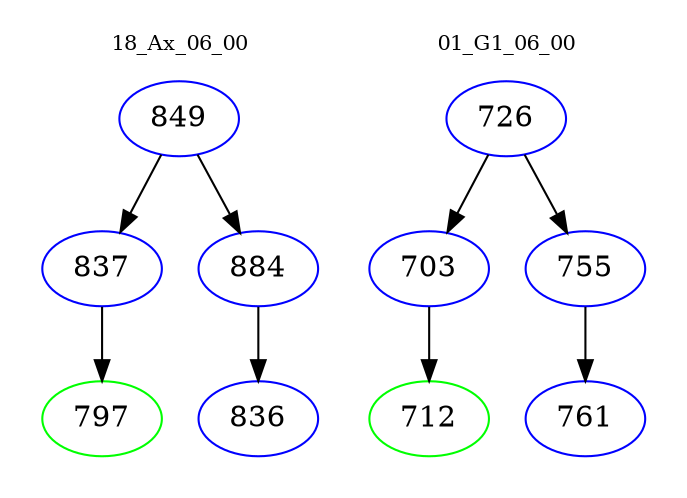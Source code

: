 digraph{
subgraph cluster_0 {
color = white
label = "18_Ax_06_00";
fontsize=10;
T0_849 [label="849", color="blue"]
T0_849 -> T0_837 [color="black"]
T0_837 [label="837", color="blue"]
T0_837 -> T0_797 [color="black"]
T0_797 [label="797", color="green"]
T0_849 -> T0_884 [color="black"]
T0_884 [label="884", color="blue"]
T0_884 -> T0_836 [color="black"]
T0_836 [label="836", color="blue"]
}
subgraph cluster_1 {
color = white
label = "01_G1_06_00";
fontsize=10;
T1_726 [label="726", color="blue"]
T1_726 -> T1_703 [color="black"]
T1_703 [label="703", color="blue"]
T1_703 -> T1_712 [color="black"]
T1_712 [label="712", color="green"]
T1_726 -> T1_755 [color="black"]
T1_755 [label="755", color="blue"]
T1_755 -> T1_761 [color="black"]
T1_761 [label="761", color="blue"]
}
}
